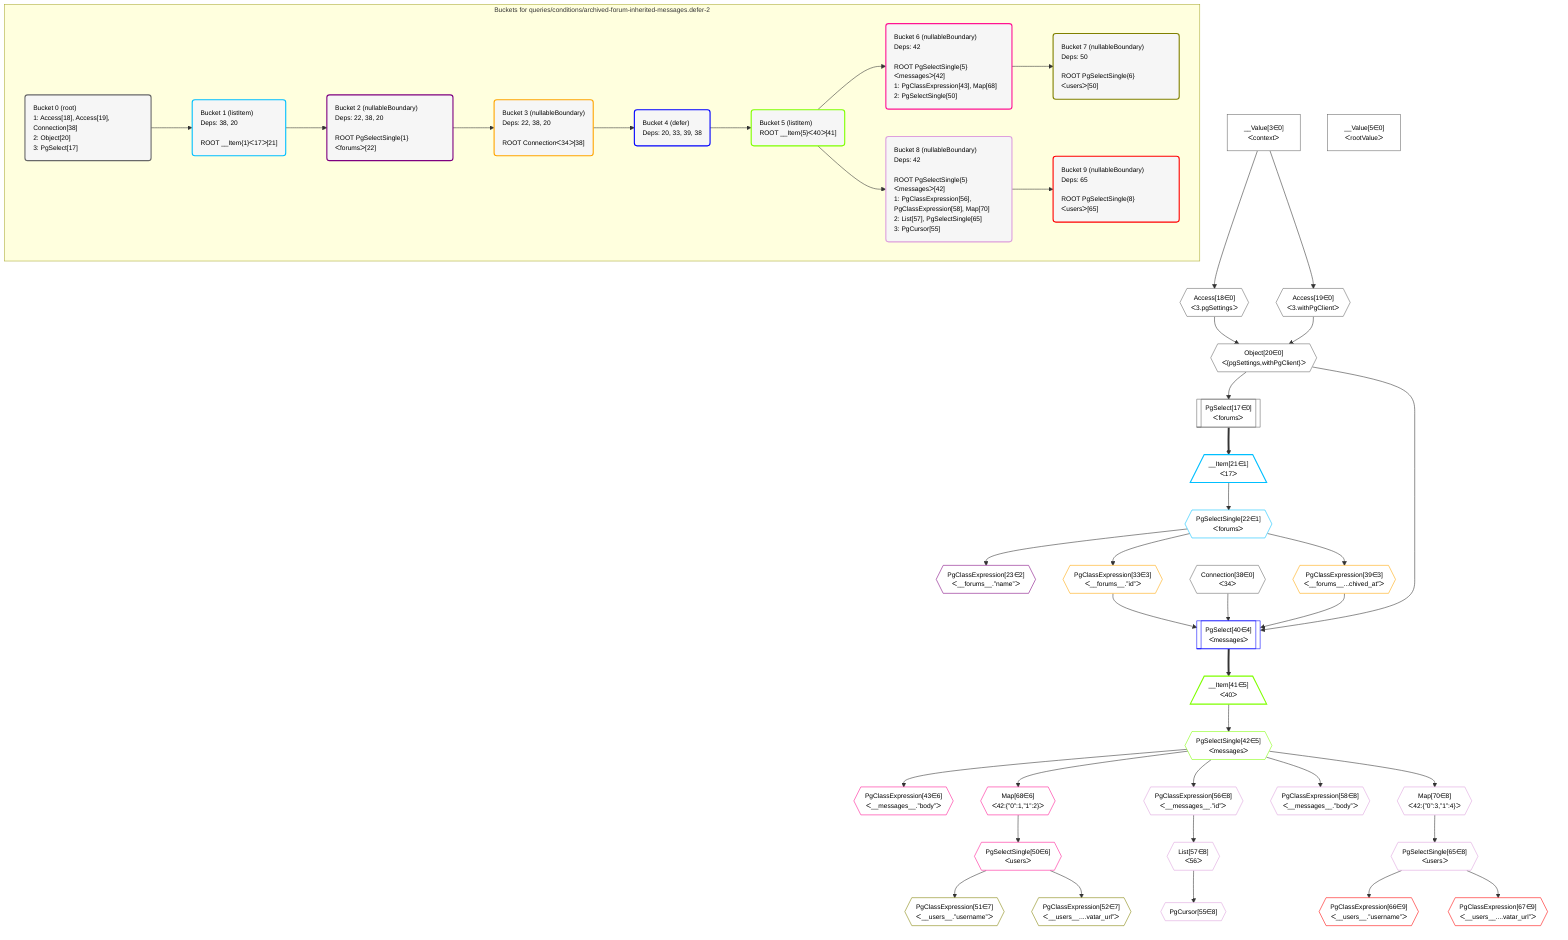 %%{init: {'themeVariables': { 'fontSize': '12px'}}}%%
graph TD
    classDef path fill:#eee,stroke:#000,color:#000
    classDef plan fill:#fff,stroke-width:1px,color:#000
    classDef itemplan fill:#fff,stroke-width:2px,color:#000
    classDef unbatchedplan fill:#dff,stroke-width:1px,color:#000
    classDef sideeffectplan fill:#fcc,stroke-width:2px,color:#000
    classDef bucket fill:#f6f6f6,color:#000,stroke-width:2px,text-align:left


    %% define steps
    __Value3["__Value[3∈0]<br />ᐸcontextᐳ"]:::plan
    __Value5["__Value[5∈0]<br />ᐸrootValueᐳ"]:::plan
    Access18{{"Access[18∈0]<br />ᐸ3.pgSettingsᐳ"}}:::plan
    Access19{{"Access[19∈0]<br />ᐸ3.withPgClientᐳ"}}:::plan
    Object20{{"Object[20∈0]<br />ᐸ{pgSettings,withPgClient}ᐳ"}}:::plan
    PgSelect17[["PgSelect[17∈0]<br />ᐸforumsᐳ"]]:::plan
    __Item21[/"__Item[21∈1]<br />ᐸ17ᐳ"\]:::itemplan
    PgSelectSingle22{{"PgSelectSingle[22∈1]<br />ᐸforumsᐳ"}}:::plan
    PgClassExpression23{{"PgClassExpression[23∈2]<br />ᐸ__forums__.”name”ᐳ"}}:::plan
    PgClassExpression33{{"PgClassExpression[33∈3]<br />ᐸ__forums__.”id”ᐳ"}}:::plan
    Connection38{{"Connection[38∈0]<br />ᐸ34ᐳ"}}:::plan
    PgClassExpression39{{"PgClassExpression[39∈3]<br />ᐸ__forums__...chived_at”ᐳ"}}:::plan
    PgSelect40[["PgSelect[40∈4]<br />ᐸmessagesᐳ"]]:::plan
    __Item41[/"__Item[41∈5]<br />ᐸ40ᐳ"\]:::itemplan
    PgSelectSingle42{{"PgSelectSingle[42∈5]<br />ᐸmessagesᐳ"}}:::plan
    PgClassExpression43{{"PgClassExpression[43∈6]<br />ᐸ__messages__.”body”ᐳ"}}:::plan
    Map68{{"Map[68∈6]<br />ᐸ42:{”0”:1,”1”:2}ᐳ"}}:::plan
    PgSelectSingle50{{"PgSelectSingle[50∈6]<br />ᐸusersᐳ"}}:::plan
    PgClassExpression51{{"PgClassExpression[51∈7]<br />ᐸ__users__.”username”ᐳ"}}:::plan
    PgClassExpression52{{"PgClassExpression[52∈7]<br />ᐸ__users__....vatar_url”ᐳ"}}:::plan
    PgClassExpression56{{"PgClassExpression[56∈8]<br />ᐸ__messages__.”id”ᐳ"}}:::plan
    List57{{"List[57∈8]<br />ᐸ56ᐳ"}}:::plan
    PgCursor55{{"PgCursor[55∈8]"}}:::plan
    PgClassExpression58{{"PgClassExpression[58∈8]<br />ᐸ__messages__.”body”ᐳ"}}:::plan
    Map70{{"Map[70∈8]<br />ᐸ42:{”0”:3,”1”:4}ᐳ"}}:::plan
    PgSelectSingle65{{"PgSelectSingle[65∈8]<br />ᐸusersᐳ"}}:::plan
    PgClassExpression66{{"PgClassExpression[66∈9]<br />ᐸ__users__.”username”ᐳ"}}:::plan
    PgClassExpression67{{"PgClassExpression[67∈9]<br />ᐸ__users__....vatar_url”ᐳ"}}:::plan

    %% plan dependencies
    __Value3 --> Access18
    __Value3 --> Access19
    Access18 & Access19 --> Object20
    Object20 --> PgSelect17
    PgSelect17 ==> __Item21
    __Item21 --> PgSelectSingle22
    PgSelectSingle22 --> PgClassExpression23
    PgSelectSingle22 --> PgClassExpression33
    PgSelectSingle22 --> PgClassExpression39
    Object20 & PgClassExpression33 & PgClassExpression39 & Connection38 --> PgSelect40
    PgSelect40 ==> __Item41
    __Item41 --> PgSelectSingle42
    PgSelectSingle42 --> PgClassExpression43
    PgSelectSingle42 --> Map68
    Map68 --> PgSelectSingle50
    PgSelectSingle50 --> PgClassExpression51
    PgSelectSingle50 --> PgClassExpression52
    PgSelectSingle42 --> PgClassExpression56
    PgClassExpression56 --> List57
    List57 --> PgCursor55
    PgSelectSingle42 --> PgClassExpression58
    PgSelectSingle42 --> Map70
    Map70 --> PgSelectSingle65
    PgSelectSingle65 --> PgClassExpression66
    PgSelectSingle65 --> PgClassExpression67

    subgraph "Buckets for queries/conditions/archived-forum-inherited-messages.defer-2"
    Bucket0("Bucket 0 (root)<br />1: Access[18], Access[19], Connection[38]<br />2: Object[20]<br />3: PgSelect[17]"):::bucket
    classDef bucket0 stroke:#696969
    class Bucket0,__Value3,__Value5,PgSelect17,Access18,Access19,Object20,Connection38 bucket0
    Bucket1("Bucket 1 (listItem)<br />Deps: 38, 20<br /><br />ROOT __Item{1}ᐸ17ᐳ[21]"):::bucket
    classDef bucket1 stroke:#00bfff
    class Bucket1,__Item21,PgSelectSingle22 bucket1
    Bucket2("Bucket 2 (nullableBoundary)<br />Deps: 22, 38, 20<br /><br />ROOT PgSelectSingle{1}ᐸforumsᐳ[22]"):::bucket
    classDef bucket2 stroke:#7f007f
    class Bucket2,PgClassExpression23 bucket2
    Bucket3("Bucket 3 (nullableBoundary)<br />Deps: 22, 38, 20<br /><br />ROOT Connectionᐸ34ᐳ[38]"):::bucket
    classDef bucket3 stroke:#ffa500
    class Bucket3,PgClassExpression33,PgClassExpression39 bucket3
    Bucket4("Bucket 4 (defer)<br />Deps: 20, 33, 39, 38"):::bucket
    classDef bucket4 stroke:#0000ff
    class Bucket4,PgSelect40 bucket4
    Bucket5("Bucket 5 (listItem)<br />ROOT __Item{5}ᐸ40ᐳ[41]"):::bucket
    classDef bucket5 stroke:#7fff00
    class Bucket5,__Item41,PgSelectSingle42 bucket5
    Bucket6("Bucket 6 (nullableBoundary)<br />Deps: 42<br /><br />ROOT PgSelectSingle{5}ᐸmessagesᐳ[42]<br />1: PgClassExpression[43], Map[68]<br />2: PgSelectSingle[50]"):::bucket
    classDef bucket6 stroke:#ff1493
    class Bucket6,PgClassExpression43,PgSelectSingle50,Map68 bucket6
    Bucket7("Bucket 7 (nullableBoundary)<br />Deps: 50<br /><br />ROOT PgSelectSingle{6}ᐸusersᐳ[50]"):::bucket
    classDef bucket7 stroke:#808000
    class Bucket7,PgClassExpression51,PgClassExpression52 bucket7
    Bucket8("Bucket 8 (nullableBoundary)<br />Deps: 42<br /><br />ROOT PgSelectSingle{5}ᐸmessagesᐳ[42]<br />1: PgClassExpression[56], PgClassExpression[58], Map[70]<br />2: List[57], PgSelectSingle[65]<br />3: PgCursor[55]"):::bucket
    classDef bucket8 stroke:#dda0dd
    class Bucket8,PgCursor55,PgClassExpression56,List57,PgClassExpression58,PgSelectSingle65,Map70 bucket8
    Bucket9("Bucket 9 (nullableBoundary)<br />Deps: 65<br /><br />ROOT PgSelectSingle{8}ᐸusersᐳ[65]"):::bucket
    classDef bucket9 stroke:#ff0000
    class Bucket9,PgClassExpression66,PgClassExpression67 bucket9
    Bucket0 --> Bucket1
    Bucket1 --> Bucket2
    Bucket2 --> Bucket3
    Bucket3 --> Bucket4
    Bucket4 --> Bucket5
    Bucket5 --> Bucket6 & Bucket8
    Bucket6 --> Bucket7
    Bucket8 --> Bucket9
    end